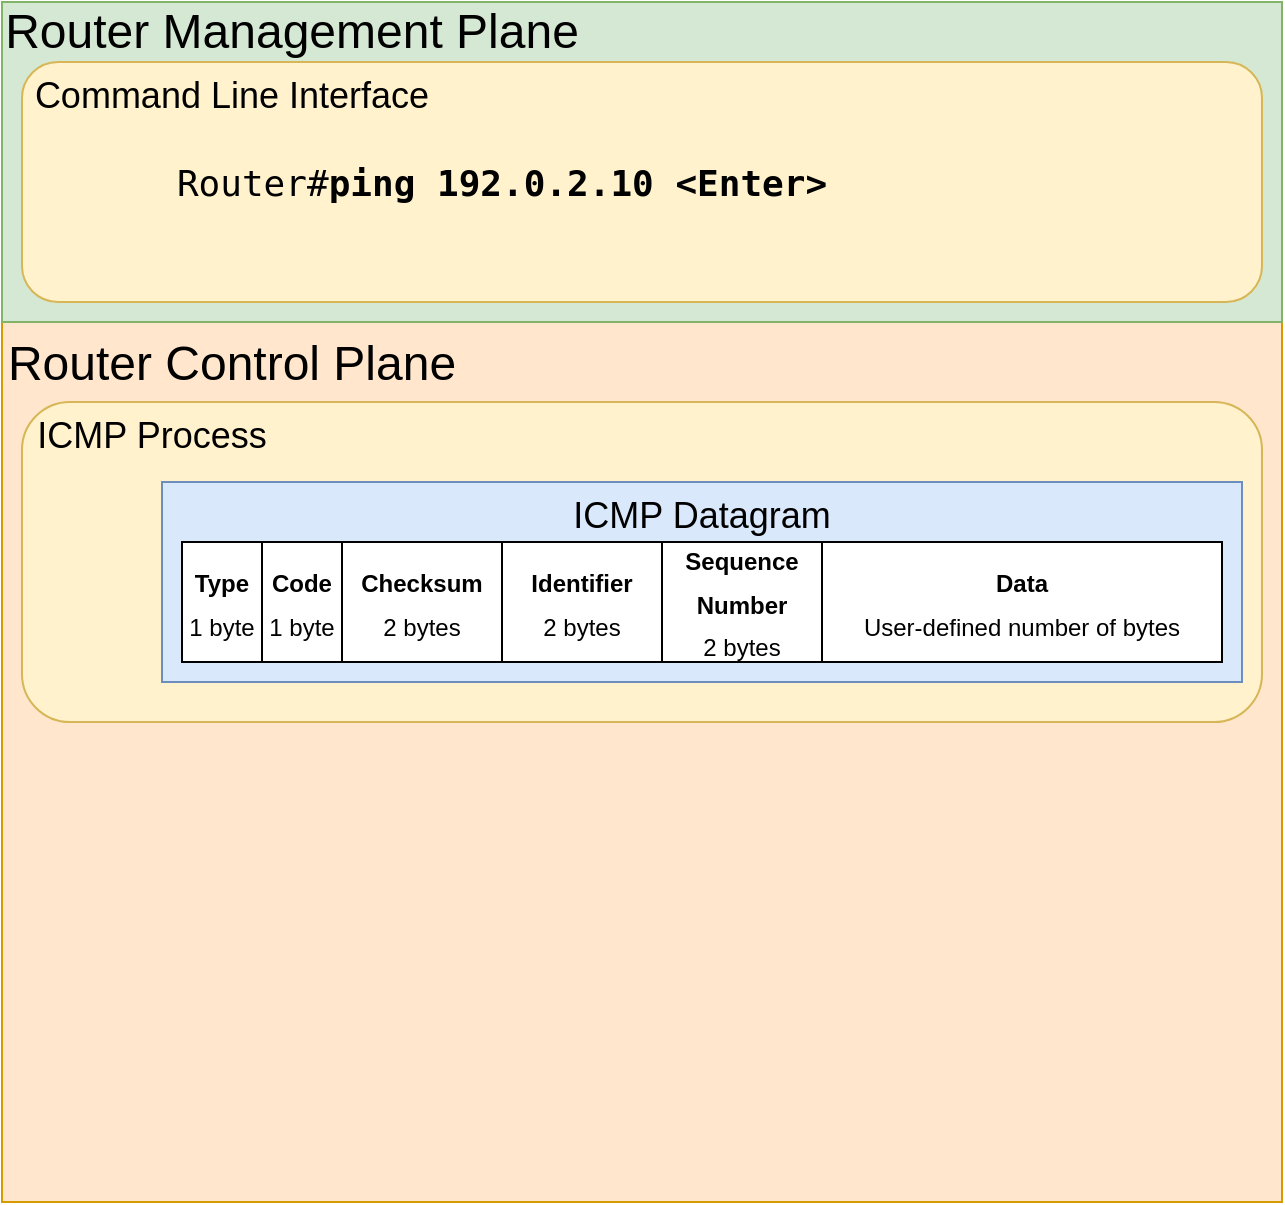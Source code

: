 <mxfile version="17.5.0" type="device"><diagram id="vD8LJD7Necz1GaNtLMnJ" name="Page-1"><mxGraphModel dx="780" dy="1112" grid="1" gridSize="10" guides="1" tooltips="1" connect="1" arrows="1" fold="1" page="1" pageScale="1" pageWidth="850" pageHeight="1100" math="0" shadow="0"><root><mxCell id="0"/><mxCell id="1" parent="0"/><mxCell id="orCWYUkdT0dOaSly7INw-5" value="" style="rounded=0;whiteSpace=wrap;html=1;fontSize=24;fillColor=#ffe6cc;strokeColor=#d79b00;" parent="1" vertex="1"><mxGeometry x="119" y="200" width="640" height="440" as="geometry"/></mxCell><mxCell id="orCWYUkdT0dOaSly7INw-2" value="" style="rounded=1;whiteSpace=wrap;html=1;fillColor=#fff2cc;strokeColor=#d6b656;" parent="1" vertex="1"><mxGeometry x="129" y="240" width="620" height="160" as="geometry"/></mxCell><mxCell id="orCWYUkdT0dOaSly7INw-12" value="" style="rounded=0;whiteSpace=wrap;html=1;fontSize=12;fillColor=#dae8fc;strokeColor=#6c8ebf;" parent="1" vertex="1"><mxGeometry x="199" y="280" width="540" height="100" as="geometry"/></mxCell><mxCell id="orCWYUkdT0dOaSly7INw-3" value="&lt;font style=&quot;font-size: 24px&quot;&gt;Router Control Plane&lt;/font&gt;" style="text;html=1;strokeColor=none;fillColor=none;align=center;verticalAlign=middle;whiteSpace=wrap;rounded=0;" parent="1" vertex="1"><mxGeometry x="119" y="206" width="230" height="30" as="geometry"/></mxCell><mxCell id="orCWYUkdT0dOaSly7INw-4" value="&lt;font style=&quot;font-size: 18px&quot;&gt;ICMP Process&lt;/font&gt;" style="text;html=1;strokeColor=none;fillColor=none;align=center;verticalAlign=middle;whiteSpace=wrap;rounded=0;fontSize=24;" parent="1" vertex="1"><mxGeometry x="129" y="240" width="130" height="30" as="geometry"/></mxCell><mxCell id="orCWYUkdT0dOaSly7INw-6" value="&lt;font style=&quot;font-size: 12px&quot;&gt;&lt;b&gt;Type&lt;/b&gt;&lt;br&gt;1 byte&lt;br&gt;&lt;/font&gt;" style="rounded=0;whiteSpace=wrap;html=1;fontSize=18;" parent="1" vertex="1"><mxGeometry x="209" y="310" width="40" height="60" as="geometry"/></mxCell><mxCell id="orCWYUkdT0dOaSly7INw-7" value="&lt;font style=&quot;font-size: 12px&quot;&gt;&lt;b&gt;Code&lt;/b&gt;&lt;br&gt;1 byte&lt;br&gt;&lt;/font&gt;" style="rounded=0;whiteSpace=wrap;html=1;fontSize=18;" parent="1" vertex="1"><mxGeometry x="249" y="310" width="40" height="60" as="geometry"/></mxCell><mxCell id="orCWYUkdT0dOaSly7INw-8" value="&lt;font style=&quot;font-size: 12px&quot;&gt;&lt;b&gt;Checksum&lt;/b&gt;&lt;br&gt;2 bytes&lt;br&gt;&lt;/font&gt;" style="rounded=0;whiteSpace=wrap;html=1;fontSize=18;" parent="1" vertex="1"><mxGeometry x="289" y="310" width="80" height="60" as="geometry"/></mxCell><mxCell id="orCWYUkdT0dOaSly7INw-9" value="&lt;font style=&quot;font-size: 12px&quot;&gt;&lt;b&gt;Identifier&lt;/b&gt;&lt;br&gt;2 bytes&lt;br&gt;&lt;/font&gt;" style="rounded=0;whiteSpace=wrap;html=1;fontSize=18;" parent="1" vertex="1"><mxGeometry x="369" y="310" width="80" height="60" as="geometry"/></mxCell><mxCell id="orCWYUkdT0dOaSly7INw-10" value="&lt;font style=&quot;line-height: 1&quot;&gt;&lt;b&gt;&lt;font style=&quot;font-size: 12px&quot;&gt;Sequence Number&lt;/font&gt;&lt;br&gt;&lt;/b&gt;&lt;span style=&quot;font-size: 12px&quot;&gt;2 bytes&lt;/span&gt;&lt;br&gt;&lt;/font&gt;" style="rounded=0;whiteSpace=wrap;html=1;fontSize=18;" parent="1" vertex="1"><mxGeometry x="449" y="310" width="80" height="60" as="geometry"/></mxCell><mxCell id="orCWYUkdT0dOaSly7INw-11" value="&lt;font style=&quot;font-size: 12px&quot;&gt;&lt;b&gt;Data&lt;/b&gt;&lt;br&gt;User-defined number of bytes&lt;br&gt;&lt;/font&gt;" style="rounded=0;whiteSpace=wrap;html=1;fontSize=18;" parent="1" vertex="1"><mxGeometry x="529" y="310" width="200" height="60" as="geometry"/></mxCell><mxCell id="orCWYUkdT0dOaSly7INw-13" value="&lt;font style=&quot;font-size: 18px&quot;&gt;ICMP Datagram&lt;/font&gt;" style="text;html=1;strokeColor=none;fillColor=none;align=center;verticalAlign=middle;whiteSpace=wrap;rounded=0;fontSize=24;" parent="1" vertex="1"><mxGeometry x="199" y="280" width="540" height="30" as="geometry"/></mxCell><mxCell id="orCWYUkdT0dOaSly7INw-14" value="" style="rounded=0;whiteSpace=wrap;html=1;fontSize=12;fillColor=#d5e8d4;strokeColor=#82b366;" parent="1" vertex="1"><mxGeometry x="119" y="40" width="640" height="160" as="geometry"/></mxCell><mxCell id="orCWYUkdT0dOaSly7INw-15" value="&lt;font style=&quot;font-size: 24px&quot;&gt;Router Management Plane&lt;/font&gt;" style="text;html=1;strokeColor=none;fillColor=none;align=center;verticalAlign=middle;whiteSpace=wrap;rounded=0;" parent="1" vertex="1"><mxGeometry x="119" y="40" width="290" height="30" as="geometry"/></mxCell><mxCell id="orCWYUkdT0dOaSly7INw-16" value="" style="rounded=1;whiteSpace=wrap;html=1;fillColor=#fff2cc;strokeColor=#d6b656;" parent="1" vertex="1"><mxGeometry x="129" y="70" width="620" height="120" as="geometry"/></mxCell><mxCell id="orCWYUkdT0dOaSly7INw-17" value="&lt;font style=&quot;font-size: 18px&quot;&gt;Command Line Interface&lt;/font&gt;" style="text;html=1;strokeColor=none;fillColor=none;align=center;verticalAlign=middle;whiteSpace=wrap;rounded=0;fontSize=24;" parent="1" vertex="1"><mxGeometry x="129" y="70" width="210" height="30" as="geometry"/></mxCell><mxCell id="orCWYUkdT0dOaSly7INw-18" value="&lt;pre style=&quot;font-size: 18px&quot;&gt;Router#&lt;b&gt;ping 192.0.2.10 &amp;lt;Enter&amp;gt;&lt;/b&gt;&lt;/pre&gt;" style="text;html=1;strokeColor=none;fillColor=none;align=center;verticalAlign=middle;whiteSpace=wrap;rounded=0;fontSize=18;" parent="1" vertex="1"><mxGeometry x="209" y="115" width="320" height="30" as="geometry"/></mxCell><mxCell id="orCWYUkdT0dOaSly7INw-19" value="" style="shape=image;html=1;verticalAlign=top;verticalLabelPosition=bottom;labelBackgroundColor=#ffffff;imageAspect=0;aspect=fixed;image=https://cdn1.iconfinder.com/data/icons/ionicons-sharp-vol-2/512/terminal-sharp-128.png;fontSize=18;" parent="1" vertex="1"><mxGeometry x="139" y="100" width="70" height="70" as="geometry"/></mxCell></root></mxGraphModel></diagram></mxfile>
